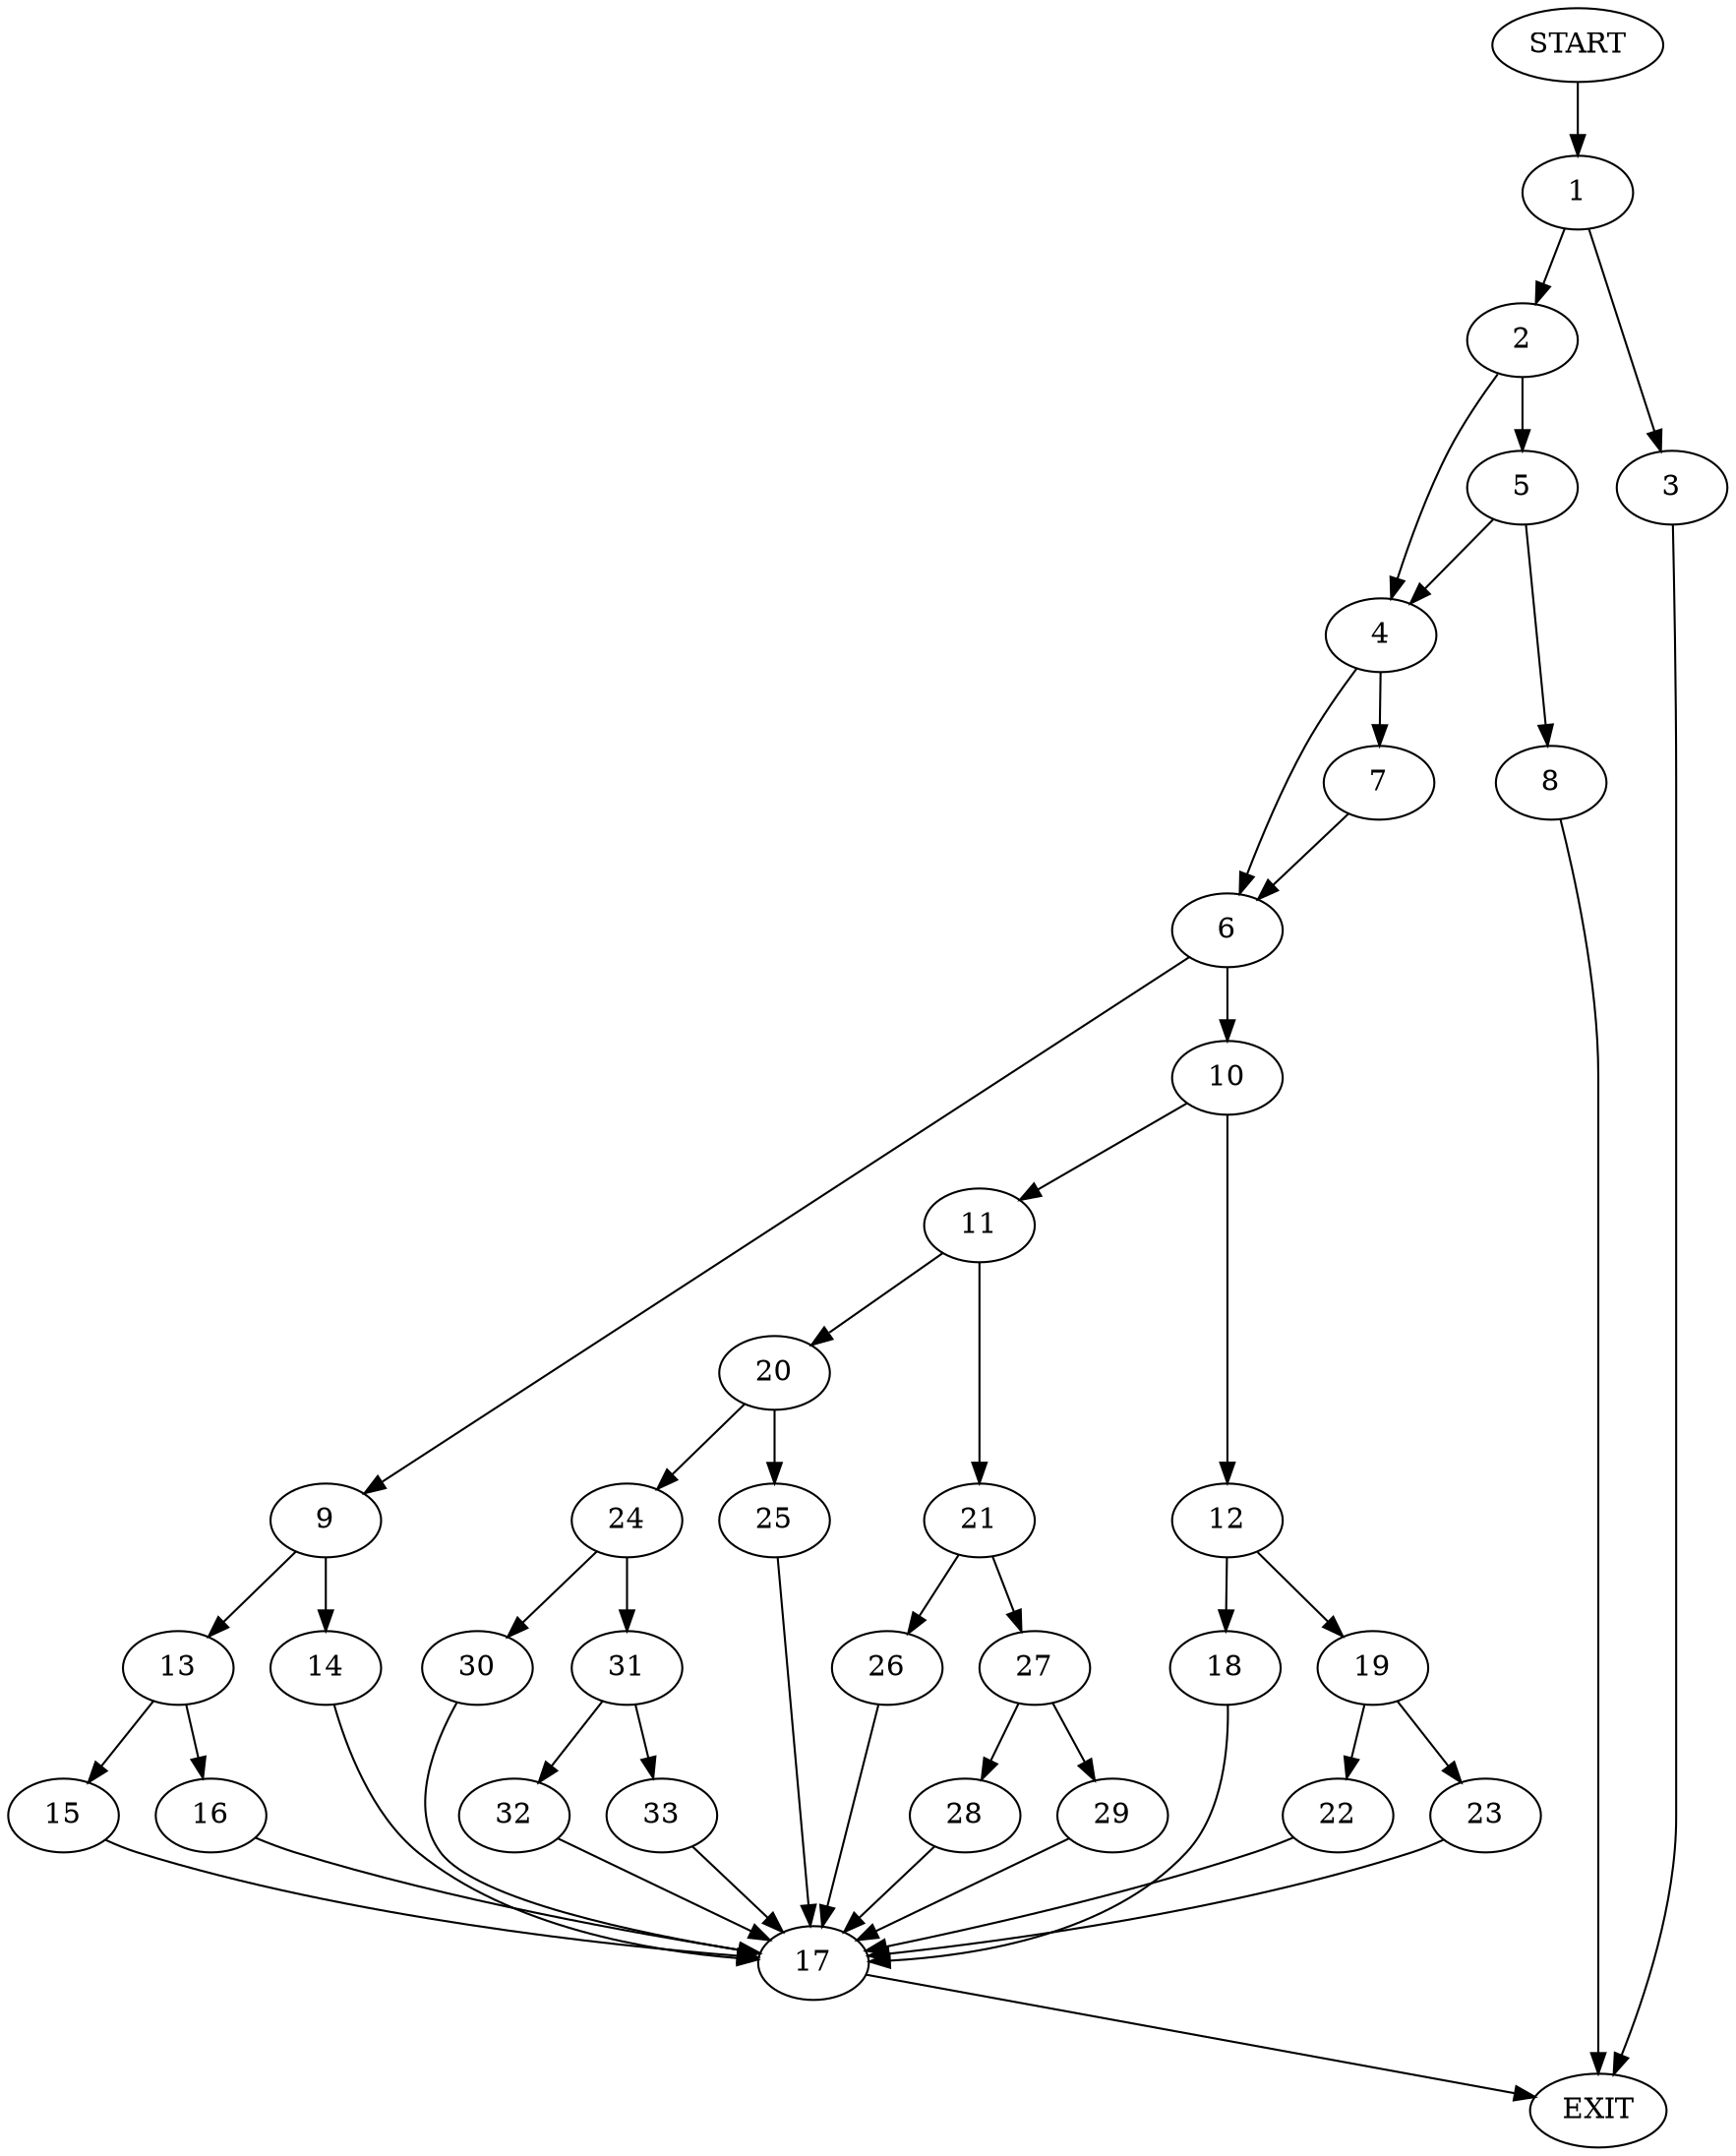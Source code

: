 digraph {
0 [label="START"]
34 [label="EXIT"]
0 -> 1
1 -> 2
1 -> 3
2 -> 4
2 -> 5
3 -> 34
4 -> 6
4 -> 7
5 -> 4
5 -> 8
8 -> 34
6 -> 9
6 -> 10
7 -> 6
10 -> 11
10 -> 12
9 -> 13
9 -> 14
13 -> 15
13 -> 16
14 -> 17
17 -> 34
16 -> 17
15 -> 17
12 -> 18
12 -> 19
11 -> 20
11 -> 21
19 -> 22
19 -> 23
18 -> 17
23 -> 17
22 -> 17
20 -> 24
20 -> 25
21 -> 26
21 -> 27
27 -> 28
27 -> 29
26 -> 17
28 -> 17
29 -> 17
24 -> 30
24 -> 31
25 -> 17
31 -> 32
31 -> 33
30 -> 17
33 -> 17
32 -> 17
}

